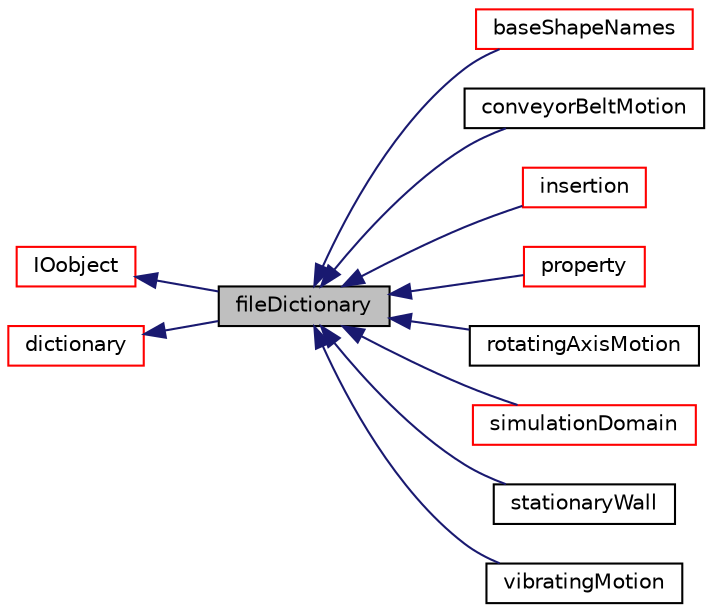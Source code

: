 digraph "fileDictionary"
{
 // LATEX_PDF_SIZE
  edge [fontname="Helvetica",fontsize="10",labelfontname="Helvetica",labelfontsize="10"];
  node [fontname="Helvetica",fontsize="10",shape=record];
  rankdir="LR";
  Node1 [label="fileDictionary",height=0.2,width=0.4,color="black", fillcolor="grey75", style="filled", fontcolor="black",tooltip=" "];
  Node2 -> Node1 [dir="back",color="midnightblue",fontsize="10",style="solid",fontname="Helvetica"];
  Node2 [label="IOobject",height=0.2,width=0.4,color="red", fillcolor="white", style="filled",URL="$classpFlow_1_1IOobject.html",tooltip=" "];
  Node5 -> Node1 [dir="back",color="midnightblue",fontsize="10",style="solid",fontname="Helvetica"];
  Node5 [label="dictionary",height=0.2,width=0.4,color="red", fillcolor="white", style="filled",URL="$classpFlow_1_1dictionary.html",tooltip="Dictionary holds a set of data entries or sub-dictionaries that are enclosed in a curely braces or ar..."];
  Node1 -> Node7 [dir="back",color="midnightblue",fontsize="10",style="solid",fontname="Helvetica"];
  Node7 [label="baseShapeNames",height=0.2,width=0.4,color="red", fillcolor="white", style="filled",URL="$classpFlow_1_1baseShapeNames.html",tooltip=" "];
  Node1 -> Node11 [dir="back",color="midnightblue",fontsize="10",style="solid",fontname="Helvetica"];
  Node11 [label="conveyorBeltMotion",height=0.2,width=0.4,color="black", fillcolor="white", style="filled",URL="$classpFlow_1_1conveyorBeltMotion.html",tooltip="conveyor belt model for walls"];
  Node1 -> Node12 [dir="back",color="midnightblue",fontsize="10",style="solid",fontname="Helvetica"];
  Node12 [label="insertion",height=0.2,width=0.4,color="red", fillcolor="white", style="filled",URL="$classpFlow_1_1insertion.html",tooltip="Base class for particle insertion."];
  Node1 -> Node14 [dir="back",color="midnightblue",fontsize="10",style="solid",fontname="Helvetica"];
  Node14 [label="property",height=0.2,width=0.4,color="red", fillcolor="white", style="filled",URL="$classpFlow_1_1property.html",tooltip="property holds the pure properties of materials."];
  Node1 -> Node18 [dir="back",color="midnightblue",fontsize="10",style="solid",fontname="Helvetica"];
  Node18 [label="rotatingAxisMotion",height=0.2,width=0.4,color="black", fillcolor="white", style="filled",URL="$classpFlow_1_1rotatingAxisMotion.html",tooltip="Rotating axis motion model for walls."];
  Node1 -> Node19 [dir="back",color="midnightblue",fontsize="10",style="solid",fontname="Helvetica"];
  Node19 [label="simulationDomain",height=0.2,width=0.4,color="red", fillcolor="white", style="filled",URL="$classpFlow_1_1simulationDomain.html",tooltip=" "];
  Node1 -> Node21 [dir="back",color="midnightblue",fontsize="10",style="solid",fontname="Helvetica"];
  Node21 [label="stationaryWall",height=0.2,width=0.4,color="black", fillcolor="white", style="filled",URL="$classpFlow_1_1stationaryWall.html",tooltip="stationary model for walls"];
  Node1 -> Node22 [dir="back",color="midnightblue",fontsize="10",style="solid",fontname="Helvetica"];
  Node22 [label="vibratingMotion",height=0.2,width=0.4,color="black", fillcolor="white", style="filled",URL="$classpFlow_1_1vibratingMotion.html",tooltip="Vibrating motion model for walls."];
}
